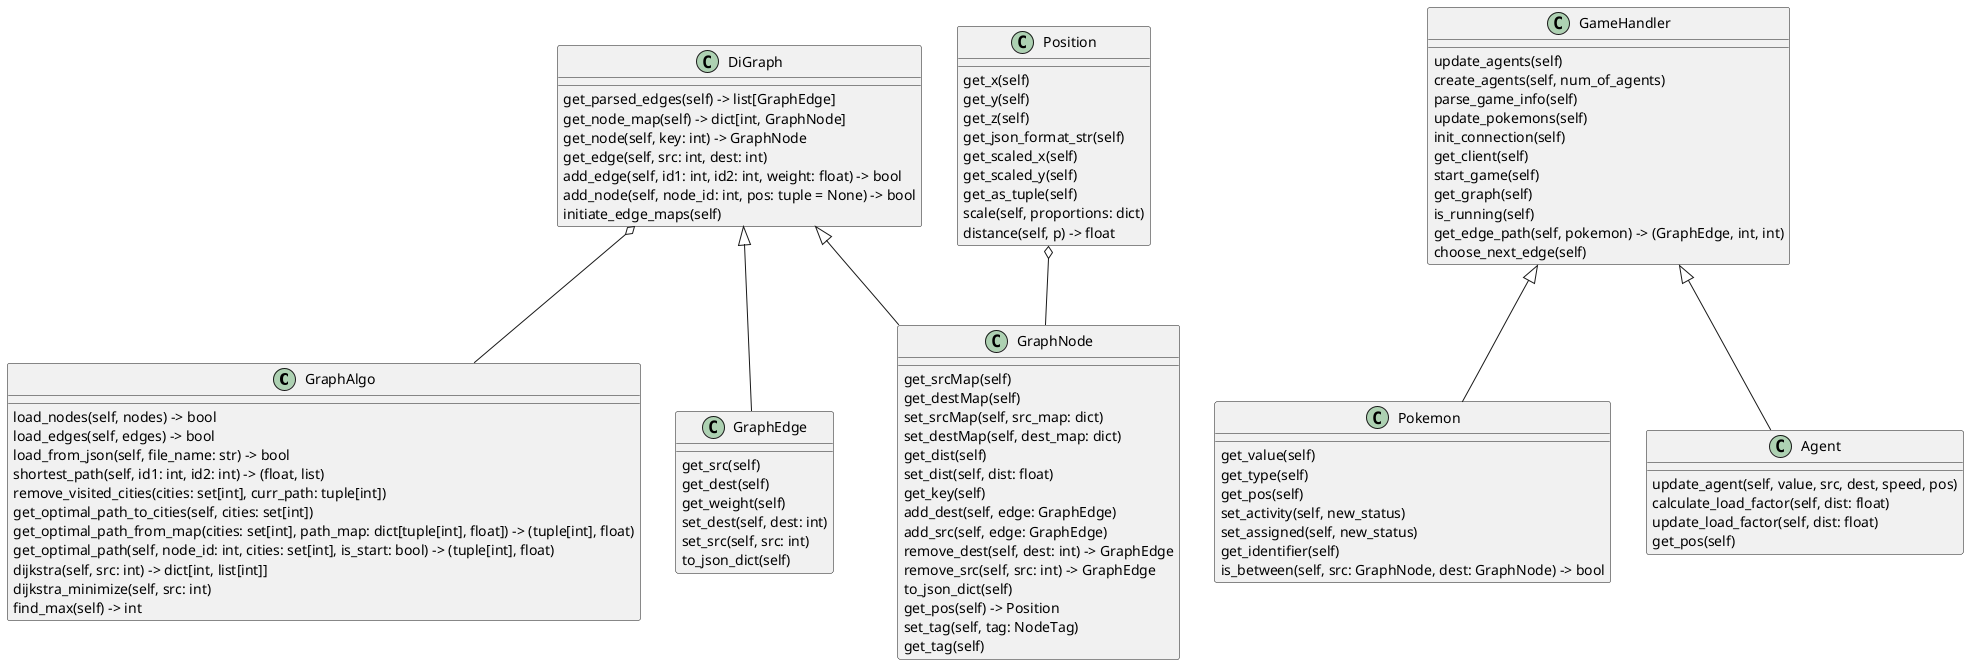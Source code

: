@startuml
'https://plantuml.com/class-diagram

class GraphAlgo {
 load_nodes(self, nodes) -> bool
 load_edges(self, edges) -> bool
 load_from_json(self, file_name: str) -> bool
 shortest_path(self, id1: int, id2: int) -> (float, list)
 remove_visited_cities(cities: set[int], curr_path: tuple[int])
 get_optimal_path_to_cities(self, cities: set[int])
 get_optimal_path_from_map(cities: set[int], path_map: dict[tuple[int], float]) -> (tuple[int], float)
 get_optimal_path(self, node_id: int, cities: set[int], is_start: bool) -> (tuple[int], float)
 dijkstra(self, src: int) -> dict[int, list[int]]
 dijkstra_minimize(self, src: int)
 find_max(self) -> int
}

class DiGraph  {
  get_parsed_edges(self) -> list[GraphEdge]
  get_node_map(self) -> dict[int, GraphNode]
  get_node(self, key: int) -> GraphNode
  get_edge(self, src: int, dest: int)
  add_edge(self, id1: int, id2: int, weight: float) -> bool
  add_node(self, node_id: int, pos: tuple = None) -> bool
  initiate_edge_maps(self)
}

class GraphEdge {
  get_src(self)
  get_dest(self)
  get_weight(self)
  set_dest(self, dest: int)
  set_src(self, src: int)
  to_json_dict(self)
}

class GraphNode {
  get_srcMap(self)
  get_destMap(self)
  set_srcMap(self, src_map: dict)
  set_destMap(self, dest_map: dict)
  get_dist(self)
  set_dist(self, dist: float)
  get_key(self)
  add_dest(self, edge: GraphEdge)
  add_src(self, edge: GraphEdge)
  remove_dest(self, dest: int) -> GraphEdge
  remove_src(self, src: int) -> GraphEdge
  to_json_dict(self)
  get_pos(self) -> Position
  set_tag(self, tag: NodeTag)
  get_tag(self)
}

class GameHandler {
  update_agents(self)
  create_agents(self, num_of_agents)
  parse_game_info(self)
  update_pokemons(self)
  init_connection(self)
  get_client(self)
  start_game(self)
  get_graph(self)
  is_running(self)
  get_edge_path(self, pokemon) -> (GraphEdge, int, int)
  choose_next_edge(self)
}

class Position {
  get_x(self)
  get_y(self)
  get_z(self)
  get_json_format_str(self)
  get_scaled_x(self)
  get_scaled_y(self)
  get_as_tuple(self)
  scale(self, proportions: dict)
  distance(self, p) -> float
}

class Pokemon {
  get_value(self)
  get_type(self)
  get_pos(self)
  set_activity(self, new_status)
  set_assigned(self, new_status)
  get_identifier(self)
  is_between(self, src: GraphNode, dest: GraphNode) -> bool
}

class Agent {
  update_agent(self, value, src, dest, speed, pos)
  calculate_load_factor(self, dist: float)
  update_load_factor(self, dist: float)
  get_pos(self)
}

Position o-- GraphNode
DiGraph o-- GraphAlgo
DiGraph <|-- GraphEdge
DiGraph <|-- GraphNode
GameHandler <|-- Pokemon
GameHandler <|-- Agent



@enduml